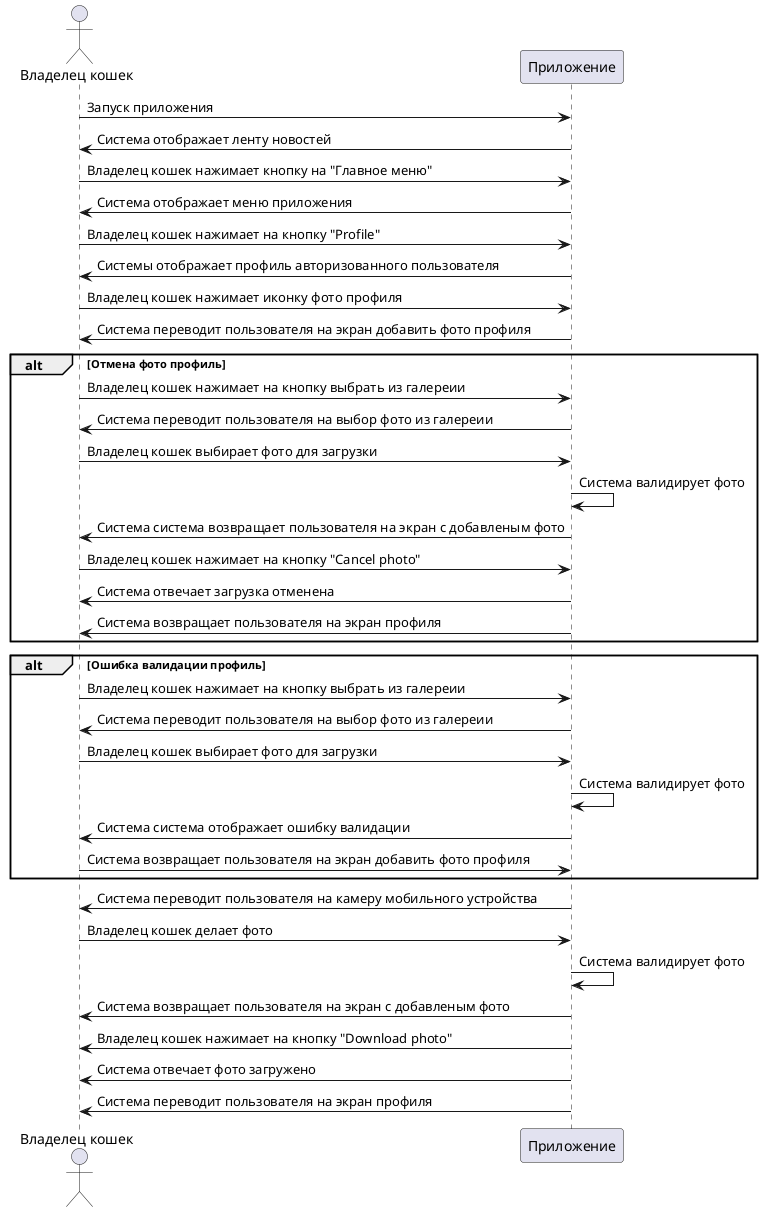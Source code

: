 @startuml
actor "Владелец кошек" as User
participant "Приложение" as App

User -> App: Запуск приложения
App -> User: Система отображает ленту новостей
User -> App: Владелец кошек нажимает кнопку на "Главное меню"
App -> User: Система отображает меню приложения
User -> App: Владелец кошек нажимает на кнопку "Profile"
App -> User: Системы отображает профиль авторизованного пользователя
User -> App: Владелец кошек нажимает иконку фото профиля
App -> User: Система переводит пользователя на экран добавить фото профиля
alt Отмена фото профиль
User -> App: Владелец кошек нажимает на кнопку выбрать из галереии
App -> User: Система переводит пользователя на выбор фото из галереии
User -> App: Владелец кошек выбирает фото для загрузки
App -> App: Система валидирует фото
App -> User: Система система возвращает пользователя на экран с добавленым фото
User -> App: Владелец кошек нажимает на кнопку "Cancel photo"
App -> User: Система отвечает загрузка отменена
App -> User: Система возвращает пользователя на экран профиля
end
alt Ошибка валидации профиль
User -> App: Владелец кошек нажимает на кнопку выбрать из галереии
App -> User: Система переводит пользователя на выбор фото из галереии
User -> App: Владелец кошек выбирает фото для загрузки
App -> App: Система валидирует фото
App -> User: Система система отображает ошибку валидации
User -> App: Система возвращает пользователя на экран добавить фото профиля
end
App -> User: Система переводит пользователя на камеру мобильного устройства
User -> App: Владелец кошек делает фото
App -> App: Система валидирует фото
App -> User: Система возвращает пользователя на экран с добавленым фото
App -> User: Владелец кошек нажимает на кнопку "Download photo"
App -> User: Система отвечает фото загружено
App -> User: Система переводит пользователя на экран профиля
@enduml